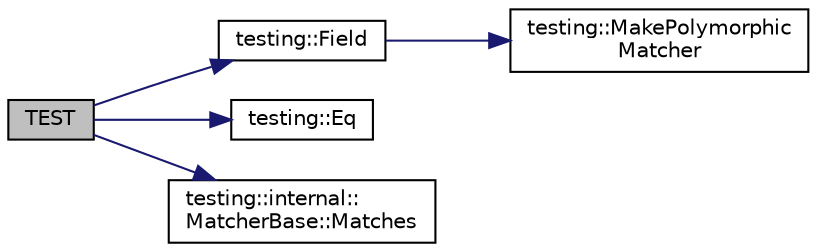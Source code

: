 digraph "TEST"
{
  edge [fontname="Helvetica",fontsize="10",labelfontname="Helvetica",labelfontsize="10"];
  node [fontname="Helvetica",fontsize="10",shape=record];
  rankdir="LR";
  Node214 [label="TEST",height=0.2,width=0.4,color="black", fillcolor="grey75", style="filled", fontcolor="black"];
  Node214 -> Node215 [color="midnightblue",fontsize="10",style="solid",fontname="Helvetica"];
  Node215 [label="testing::Field",height=0.2,width=0.4,color="black", fillcolor="white", style="filled",URL="$d0/d75/namespacetesting.html#a4df3849391696aa93ac3a7703a717c2a"];
  Node215 -> Node216 [color="midnightblue",fontsize="10",style="solid",fontname="Helvetica"];
  Node216 [label="testing::MakePolymorphic\lMatcher",height=0.2,width=0.4,color="black", fillcolor="white", style="filled",URL="$d0/d75/namespacetesting.html#a667ca94f190ec2e17ee2fbfdb7d3da04"];
  Node214 -> Node217 [color="midnightblue",fontsize="10",style="solid",fontname="Helvetica"];
  Node217 [label="testing::Eq",height=0.2,width=0.4,color="black", fillcolor="white", style="filled",URL="$d0/d75/namespacetesting.html#a0cb8ba7eae844c871eccb29e7c81635f"];
  Node214 -> Node218 [color="midnightblue",fontsize="10",style="solid",fontname="Helvetica"];
  Node218 [label="testing::internal::\lMatcherBase::Matches",height=0.2,width=0.4,color="black", fillcolor="white", style="filled",URL="$df/d93/classtesting_1_1internal_1_1_matcher_base.html#a3b479673ff40cac1a7d548e91d789cb2"];
}
